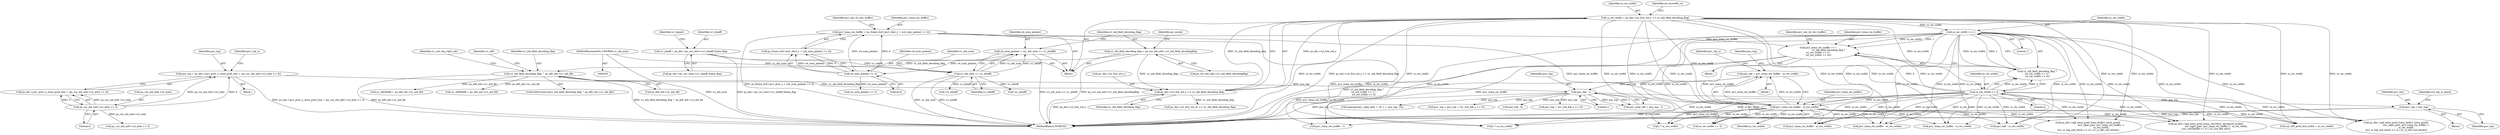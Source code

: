 digraph "0_Android_a583270e1c96d307469c83dc42bd3c5f1b9ef63f@pointer" {
"1001053" [label="(Call,pu1_top = puc_top)"];
"1000677" [label="(Call,puc_top - 1)"];
"1000627" [label="(Call,puc_top = ps_dec->pu1_prev_y_intra_pred_line + (ps_cur_mb_info->u2_mbx << 4))"];
"1000633" [label="(Call,ps_cur_mb_info->u2_mbx << 4)"];
"1000653" [label="(Call,puc_top = pu1_luma_rec_buffer - ui_rec_width)"];
"1000655" [label="(Call,pu1_luma_rec_buffer - ui_rec_width)"];
"1000590" [label="(Call,pu1_luma_rec_buffer += (\n                            u1_mb_field_decoding_flag ?\n (ui_rec_width >> 1) :\n (ui_rec_width << 4)))"];
"1000594" [label="(Call,ui_rec_width >> 1)"];
"1000568" [label="(Call,ui_rec_width = ps_dec->u2_frm_wd_y << u1_mb_field_decoding_flag)"];
"1000570" [label="(Call,ps_dec->u2_frm_wd_y << u1_mb_field_decoding_flag)"];
"1000366" [label="(Call,u1_mb_field_decoding_flag = ps_cur_mb_info->u1_mb_field_decodingflag)"];
"1000452" [label="(Call,u1_mb_field_decoding_flag ^ ps_left_mb->u1_mb_fld)"];
"1000597" [label="(Call,ui_rec_width << 4)"];
"1000536" [label="(Call,pu1_luma_rec_buffer = ps_frame_buf->pu1_dest_y + (u4_num_pmbair << 4))"];
"1000542" [label="(Call,u4_num_pmbair << 4)"];
"1000361" [label="(Call,u4_num_pmbair = (u1_mb_num >> u1_mbaff))"];
"1000363" [label="(Call,u1_mb_num >> u1_mbaff)"];
"1000242" [label="(MethodParameterIn,UWORD8 u1_mb_num)"];
"1000349" [label="(Call,u1_mbaff = ps_dec->ps_cur_slice->u1_mbaff_frame_flag)"];
"1000637" [label="(Literal,4)"];
"1000592" [label="(Call,u1_mb_field_decoding_flag ?\n (ui_rec_width >> 1) :\n (ui_rec_width << 4))"];
"1000570" [label="(Call,ps_dec->u2_frm_wd_y << u1_mb_field_decoding_flag)"];
"1000351" [label="(Call,ps_dec->ps_cur_slice->u1_mbaff_frame_flag)"];
"1001473" [label="(Call,puc_top + (u1_sub_blk_x << 2))"];
"1001482" [label="(Call,pu1_luma_rec_buffer - ui_rec_width)"];
"1000542" [label="(Call,u4_num_pmbair << 4)"];
"1000656" [label="(Identifier,pu1_luma_rec_buffer)"];
"1000543" [label="(Identifier,u4_num_pmbair)"];
"1000679" [label="(Literal,1)"];
"1000357" [label="(Identifier,u1_topmb)"];
"1000569" [label="(Identifier,ui_rec_width)"];
"1000628" [label="(Identifier,puc_top)"];
"1000595" [label="(Identifier,ui_rec_width)"];
"1000536" [label="(Call,pu1_luma_rec_buffer = ps_frame_buf->pu1_dest_y + (u4_num_pmbair << 4))"];
"1002317" [label="(Call,pu1_luma_rec_buffer - ui_rec_width)"];
"1000568" [label="(Call,ui_rec_width = ps_dec->u2_frm_wd_y << u1_mb_field_decoding_flag)"];
"1000363" [label="(Call,u1_mb_num >> u1_mbaff)"];
"1002337" [label="(Call,ui2_left_pred_buf_width = ui_rec_width)"];
"1000350" [label="(Identifier,u1_mbaff)"];
"1001698" [label="(Call,ps_dec->apf_intra_pred_luma_4x4[i1_intra_pred](\n                            au1_ngbr_pels, pu1_luma_rec_buffer, 1,\n                            ui_rec_width,\n ((u1_is_top_sub_block << 2) | u1_is_left_sub_block)))"];
"1000571" [label="(Call,ps_dec->u2_frm_wd_y)"];
"1000368" [label="(Call,ps_cur_mb_info->u1_mb_field_decodingflag)"];
"1000589" [label="(Block,)"];
"1000451" [label="(ControlStructure,if(u1_mb_field_decoding_flag ^ ps_left_mb->u1_mb_fld))"];
"1000633" [label="(Call,ps_cur_mb_info->u2_mbx << 4)"];
"1000361" [label="(Call,u4_num_pmbair = (u1_mb_num >> u1_mbaff))"];
"1000657" [label="(Identifier,ui_rec_width)"];
"1000599" [label="(Literal,4)"];
"1000367" [label="(Identifier,u1_mb_field_decoding_flag)"];
"1001631" [label="(Call,i * ui_rec_width)"];
"1000366" [label="(Call,u1_mb_field_decoding_flag = ps_cur_mb_info->u1_mb_field_decodingflag)"];
"1000655" [label="(Call,pu1_luma_rec_buffer - ui_rec_width)"];
"1000590" [label="(Call,pu1_luma_rec_buffer += (\n                            u1_mb_field_decoding_flag ?\n (ui_rec_width >> 1) :\n (ui_rec_width << 4)))"];
"1000854" [label="(Call,i * ui_rec_width)"];
"1000629" [label="(Call,ps_dec->pu1_prev_y_intra_pred_line + (ps_cur_mb_info->u2_mbx << 4))"];
"1000597" [label="(Call,ui_rec_width << 4)"];
"1001055" [label="(Identifier,puc_top)"];
"1000601" [label="(Identifier,pu1_mb_cb_rei1_buffer)"];
"1000659" [label="(Identifier,pu1_top_u)"];
"1000502" [label="(Identifier,u1_use_top_right_mb)"];
"1000677" [label="(Call,puc_top - 1)"];
"1000675" [label="(Call,pu1_ytop_left = puc_top - 1)"];
"1003254" [label="(MethodReturn,WORD32)"];
"1000872" [label="(Call,memcpy(au1_ngbr_pels + 16 + 1, puc_top, 16))"];
"1000372" [label="(Identifier,ps_curmb)"];
"1000678" [label="(Identifier,puc_top)"];
"1001017" [label="(Block,)"];
"1000552" [label="(Call,u4_num_pmbair << 3)"];
"1000577" [label="(Call,ps_dec->u2_frm_wd_uv << u1_mb_field_decoding_flag)"];
"1002363" [label="(Call,pu1_left - ui_rec_width)"];
"1000362" [label="(Identifier,u4_num_pmbair)"];
"1002488" [label="(Call,ps_dec->apf_intra_pred_luma_8x8[i1_intra_pred](\n                                    au1_ngbr_pels, pu1_luma_rec_buffer, 1,\n                                    ui_rec_width,\n ((u1_is_top_sub_block << 2) | u1_is_left_sub_block)))"];
"1001054" [label="(Identifier,pu1_top)"];
"1000544" [label="(Literal,4)"];
"1000454" [label="(Call,ps_left_mb->u1_mb_fld)"];
"1001123" [label="(Call,!u1_mbaff)"];
"1000546" [label="(Identifier,pu1_mb_cb_rei1_buffer)"];
"1000243" [label="(Block,)"];
"1001161" [label="(Call,u1_leftMbfld = ps_left_mb->u1_mb_fld)"];
"1000634" [label="(Call,ps_cur_mb_info->u2_mbx)"];
"1000890" [label="(Call,ps_dec->apf_intra_pred_luma_16x16[u1_intrapred_mode](\n                            au1_ngbr_pels, pu1_luma_rec_buffer, 1, ui_rec_width,\n ((uc_useTopMB << 2) | u2_use_left_mb)))"];
"1000639" [label="(Identifier,pu1_top_u)"];
"1000665" [label="(Call,pu1_luma_rec_buffer - 1)"];
"1000653" [label="(Call,puc_top = pu1_luma_rec_buffer - ui_rec_width)"];
"1000645" [label="(Call,ps_cur_mb_info->u2_mbx << 3)"];
"1000349" [label="(Call,u1_mbaff = ps_dec->ps_cur_slice->u1_mbaff_frame_flag)"];
"1000574" [label="(Identifier,u1_mb_field_decoding_flag)"];
"1000598" [label="(Identifier,ui_rec_width)"];
"1002347" [label="(Call,ui_rec_width << 3)"];
"1000459" [label="(Identifier,u1_left)"];
"1000365" [label="(Identifier,u1_mbaff)"];
"1001471" [label="(Call,pu1_top = puc_top + (u1_sub_blk_x << 2))"];
"1001927" [label="(Call,puc_top - 8)"];
"1000364" [label="(Identifier,u1_mb_num)"];
"1000453" [label="(Identifier,u1_mb_field_decoding_flag)"];
"1000538" [label="(Call,ps_frame_buf->pu1_dest_y + (u4_num_pmbair << 4))"];
"1001936" [label="(Call,!u1_mbaff)"];
"1000627" [label="(Call,puc_top = ps_dec->pu1_prev_y_intra_pred_line + (ps_cur_mb_info->u2_mbx << 4))"];
"1000654" [label="(Identifier,puc_top)"];
"1000537" [label="(Identifier,pu1_luma_rec_buffer)"];
"1000594" [label="(Call,ui_rec_width >> 1)"];
"1000242" [label="(MethodParameterIn,UWORD8 u1_mb_num)"];
"1000591" [label="(Identifier,pu1_luma_rec_buffer)"];
"1001053" [label="(Call,pu1_top = puc_top)"];
"1000596" [label="(Literal,1)"];
"1001975" [label="(Call,u1_leftMbfld = ps_left_mb->u1_mb_fld)"];
"1001057" [label="(Identifier,ui2_top_rt_mask)"];
"1001467" [label="(Call,pu1_luma_rec_buffer - ui_rec_width)"];
"1000576" [label="(Identifier,u4_recwidth_cr)"];
"1000626" [label="(Block,)"];
"1000452" [label="(Call,u1_mb_field_decoding_flag ^ ps_left_mb->u1_mb_fld)"];
"1000652" [label="(Block,)"];
"1001053" -> "1001017"  [label="AST: "];
"1001053" -> "1001055"  [label="CFG: "];
"1001054" -> "1001053"  [label="AST: "];
"1001055" -> "1001053"  [label="AST: "];
"1001057" -> "1001053"  [label="CFG: "];
"1001053" -> "1003254"  [label="DDG: puc_top"];
"1001053" -> "1003254"  [label="DDG: pu1_top"];
"1000677" -> "1001053"  [label="DDG: puc_top"];
"1000677" -> "1000675"  [label="AST: "];
"1000677" -> "1000679"  [label="CFG: "];
"1000678" -> "1000677"  [label="AST: "];
"1000679" -> "1000677"  [label="AST: "];
"1000675" -> "1000677"  [label="CFG: "];
"1000677" -> "1003254"  [label="DDG: puc_top"];
"1000677" -> "1000675"  [label="DDG: puc_top"];
"1000677" -> "1000675"  [label="DDG: 1"];
"1000627" -> "1000677"  [label="DDG: puc_top"];
"1000653" -> "1000677"  [label="DDG: puc_top"];
"1000677" -> "1000872"  [label="DDG: puc_top"];
"1000677" -> "1001471"  [label="DDG: puc_top"];
"1000677" -> "1001473"  [label="DDG: puc_top"];
"1000677" -> "1001927"  [label="DDG: puc_top"];
"1000627" -> "1000626"  [label="AST: "];
"1000627" -> "1000629"  [label="CFG: "];
"1000628" -> "1000627"  [label="AST: "];
"1000629" -> "1000627"  [label="AST: "];
"1000639" -> "1000627"  [label="CFG: "];
"1000627" -> "1003254"  [label="DDG: ps_dec->pu1_prev_y_intra_pred_line + (ps_cur_mb_info->u2_mbx << 4)"];
"1000633" -> "1000627"  [label="DDG: ps_cur_mb_info->u2_mbx"];
"1000633" -> "1000627"  [label="DDG: 4"];
"1000633" -> "1000629"  [label="AST: "];
"1000633" -> "1000637"  [label="CFG: "];
"1000634" -> "1000633"  [label="AST: "];
"1000637" -> "1000633"  [label="AST: "];
"1000629" -> "1000633"  [label="CFG: "];
"1000633" -> "1000629"  [label="DDG: ps_cur_mb_info->u2_mbx"];
"1000633" -> "1000629"  [label="DDG: 4"];
"1000633" -> "1000645"  [label="DDG: ps_cur_mb_info->u2_mbx"];
"1000653" -> "1000652"  [label="AST: "];
"1000653" -> "1000655"  [label="CFG: "];
"1000654" -> "1000653"  [label="AST: "];
"1000655" -> "1000653"  [label="AST: "];
"1000659" -> "1000653"  [label="CFG: "];
"1000653" -> "1003254"  [label="DDG: pu1_luma_rec_buffer - ui_rec_width"];
"1000655" -> "1000653"  [label="DDG: pu1_luma_rec_buffer"];
"1000655" -> "1000653"  [label="DDG: ui_rec_width"];
"1000655" -> "1000657"  [label="CFG: "];
"1000656" -> "1000655"  [label="AST: "];
"1000657" -> "1000655"  [label="AST: "];
"1000655" -> "1003254"  [label="DDG: ui_rec_width"];
"1000590" -> "1000655"  [label="DDG: pu1_luma_rec_buffer"];
"1000536" -> "1000655"  [label="DDG: pu1_luma_rec_buffer"];
"1000568" -> "1000655"  [label="DDG: ui_rec_width"];
"1000597" -> "1000655"  [label="DDG: ui_rec_width"];
"1000594" -> "1000655"  [label="DDG: ui_rec_width"];
"1000655" -> "1000665"  [label="DDG: pu1_luma_rec_buffer"];
"1000655" -> "1000854"  [label="DDG: ui_rec_width"];
"1000655" -> "1000890"  [label="DDG: ui_rec_width"];
"1000655" -> "1001467"  [label="DDG: ui_rec_width"];
"1000655" -> "1001482"  [label="DDG: ui_rec_width"];
"1000655" -> "1001631"  [label="DDG: ui_rec_width"];
"1000655" -> "1001698"  [label="DDG: ui_rec_width"];
"1000655" -> "1002317"  [label="DDG: ui_rec_width"];
"1000655" -> "1002337"  [label="DDG: ui_rec_width"];
"1000655" -> "1002347"  [label="DDG: ui_rec_width"];
"1000655" -> "1002363"  [label="DDG: ui_rec_width"];
"1000655" -> "1002488"  [label="DDG: ui_rec_width"];
"1000590" -> "1000589"  [label="AST: "];
"1000590" -> "1000592"  [label="CFG: "];
"1000591" -> "1000590"  [label="AST: "];
"1000592" -> "1000590"  [label="AST: "];
"1000601" -> "1000590"  [label="CFG: "];
"1000590" -> "1003254"  [label="DDG: u1_mb_field_decoding_flag ?\n (ui_rec_width >> 1) :\n (ui_rec_width << 4)"];
"1000594" -> "1000590"  [label="DDG: ui_rec_width"];
"1000594" -> "1000590"  [label="DDG: 1"];
"1000597" -> "1000590"  [label="DDG: ui_rec_width"];
"1000597" -> "1000590"  [label="DDG: 4"];
"1000536" -> "1000590"  [label="DDG: pu1_luma_rec_buffer"];
"1000590" -> "1000665"  [label="DDG: pu1_luma_rec_buffer"];
"1000594" -> "1000592"  [label="AST: "];
"1000594" -> "1000596"  [label="CFG: "];
"1000595" -> "1000594"  [label="AST: "];
"1000596" -> "1000594"  [label="AST: "];
"1000592" -> "1000594"  [label="CFG: "];
"1000594" -> "1003254"  [label="DDG: ui_rec_width"];
"1000594" -> "1000592"  [label="DDG: ui_rec_width"];
"1000594" -> "1000592"  [label="DDG: 1"];
"1000568" -> "1000594"  [label="DDG: ui_rec_width"];
"1000594" -> "1000854"  [label="DDG: ui_rec_width"];
"1000594" -> "1000890"  [label="DDG: ui_rec_width"];
"1000594" -> "1001467"  [label="DDG: ui_rec_width"];
"1000594" -> "1001482"  [label="DDG: ui_rec_width"];
"1000594" -> "1001631"  [label="DDG: ui_rec_width"];
"1000594" -> "1001698"  [label="DDG: ui_rec_width"];
"1000594" -> "1002317"  [label="DDG: ui_rec_width"];
"1000594" -> "1002337"  [label="DDG: ui_rec_width"];
"1000594" -> "1002347"  [label="DDG: ui_rec_width"];
"1000594" -> "1002363"  [label="DDG: ui_rec_width"];
"1000594" -> "1002488"  [label="DDG: ui_rec_width"];
"1000568" -> "1000243"  [label="AST: "];
"1000568" -> "1000570"  [label="CFG: "];
"1000569" -> "1000568"  [label="AST: "];
"1000570" -> "1000568"  [label="AST: "];
"1000576" -> "1000568"  [label="CFG: "];
"1000568" -> "1003254"  [label="DDG: ui_rec_width"];
"1000568" -> "1003254"  [label="DDG: ps_dec->u2_frm_wd_y << u1_mb_field_decoding_flag"];
"1000570" -> "1000568"  [label="DDG: ps_dec->u2_frm_wd_y"];
"1000570" -> "1000568"  [label="DDG: u1_mb_field_decoding_flag"];
"1000568" -> "1000597"  [label="DDG: ui_rec_width"];
"1000568" -> "1000854"  [label="DDG: ui_rec_width"];
"1000568" -> "1000890"  [label="DDG: ui_rec_width"];
"1000568" -> "1001467"  [label="DDG: ui_rec_width"];
"1000568" -> "1001482"  [label="DDG: ui_rec_width"];
"1000568" -> "1001631"  [label="DDG: ui_rec_width"];
"1000568" -> "1001698"  [label="DDG: ui_rec_width"];
"1000568" -> "1002317"  [label="DDG: ui_rec_width"];
"1000568" -> "1002337"  [label="DDG: ui_rec_width"];
"1000568" -> "1002347"  [label="DDG: ui_rec_width"];
"1000568" -> "1002363"  [label="DDG: ui_rec_width"];
"1000568" -> "1002488"  [label="DDG: ui_rec_width"];
"1000570" -> "1000574"  [label="CFG: "];
"1000571" -> "1000570"  [label="AST: "];
"1000574" -> "1000570"  [label="AST: "];
"1000570" -> "1003254"  [label="DDG: ps_dec->u2_frm_wd_y"];
"1000366" -> "1000570"  [label="DDG: u1_mb_field_decoding_flag"];
"1000452" -> "1000570"  [label="DDG: u1_mb_field_decoding_flag"];
"1000570" -> "1000577"  [label="DDG: u1_mb_field_decoding_flag"];
"1000366" -> "1000243"  [label="AST: "];
"1000366" -> "1000368"  [label="CFG: "];
"1000367" -> "1000366"  [label="AST: "];
"1000368" -> "1000366"  [label="AST: "];
"1000372" -> "1000366"  [label="CFG: "];
"1000366" -> "1003254"  [label="DDG: ps_cur_mb_info->u1_mb_field_decodingflag"];
"1000366" -> "1000452"  [label="DDG: u1_mb_field_decoding_flag"];
"1000452" -> "1000451"  [label="AST: "];
"1000452" -> "1000454"  [label="CFG: "];
"1000453" -> "1000452"  [label="AST: "];
"1000454" -> "1000452"  [label="AST: "];
"1000459" -> "1000452"  [label="CFG: "];
"1000502" -> "1000452"  [label="CFG: "];
"1000452" -> "1003254"  [label="DDG: u1_mb_field_decoding_flag ^ ps_left_mb->u1_mb_fld"];
"1000452" -> "1003254"  [label="DDG: ps_left_mb->u1_mb_fld"];
"1000452" -> "1001161"  [label="DDG: ps_left_mb->u1_mb_fld"];
"1000452" -> "1001975"  [label="DDG: ps_left_mb->u1_mb_fld"];
"1000597" -> "1000592"  [label="AST: "];
"1000597" -> "1000599"  [label="CFG: "];
"1000598" -> "1000597"  [label="AST: "];
"1000599" -> "1000597"  [label="AST: "];
"1000592" -> "1000597"  [label="CFG: "];
"1000597" -> "1003254"  [label="DDG: ui_rec_width"];
"1000597" -> "1000592"  [label="DDG: ui_rec_width"];
"1000597" -> "1000592"  [label="DDG: 4"];
"1000597" -> "1000854"  [label="DDG: ui_rec_width"];
"1000597" -> "1000890"  [label="DDG: ui_rec_width"];
"1000597" -> "1001467"  [label="DDG: ui_rec_width"];
"1000597" -> "1001482"  [label="DDG: ui_rec_width"];
"1000597" -> "1001631"  [label="DDG: ui_rec_width"];
"1000597" -> "1001698"  [label="DDG: ui_rec_width"];
"1000597" -> "1002317"  [label="DDG: ui_rec_width"];
"1000597" -> "1002337"  [label="DDG: ui_rec_width"];
"1000597" -> "1002347"  [label="DDG: ui_rec_width"];
"1000597" -> "1002363"  [label="DDG: ui_rec_width"];
"1000597" -> "1002488"  [label="DDG: ui_rec_width"];
"1000536" -> "1000243"  [label="AST: "];
"1000536" -> "1000538"  [label="CFG: "];
"1000537" -> "1000536"  [label="AST: "];
"1000538" -> "1000536"  [label="AST: "];
"1000546" -> "1000536"  [label="CFG: "];
"1000536" -> "1003254"  [label="DDG: ps_frame_buf->pu1_dest_y + (u4_num_pmbair << 4)"];
"1000542" -> "1000536"  [label="DDG: u4_num_pmbair"];
"1000542" -> "1000536"  [label="DDG: 4"];
"1000536" -> "1000665"  [label="DDG: pu1_luma_rec_buffer"];
"1000542" -> "1000538"  [label="AST: "];
"1000542" -> "1000544"  [label="CFG: "];
"1000543" -> "1000542"  [label="AST: "];
"1000544" -> "1000542"  [label="AST: "];
"1000538" -> "1000542"  [label="CFG: "];
"1000542" -> "1000538"  [label="DDG: u4_num_pmbair"];
"1000542" -> "1000538"  [label="DDG: 4"];
"1000361" -> "1000542"  [label="DDG: u4_num_pmbair"];
"1000542" -> "1000552"  [label="DDG: u4_num_pmbair"];
"1000361" -> "1000243"  [label="AST: "];
"1000361" -> "1000363"  [label="CFG: "];
"1000362" -> "1000361"  [label="AST: "];
"1000363" -> "1000361"  [label="AST: "];
"1000367" -> "1000361"  [label="CFG: "];
"1000361" -> "1003254"  [label="DDG: u1_mb_num >> u1_mbaff"];
"1000363" -> "1000361"  [label="DDG: u1_mb_num"];
"1000363" -> "1000361"  [label="DDG: u1_mbaff"];
"1000363" -> "1000365"  [label="CFG: "];
"1000364" -> "1000363"  [label="AST: "];
"1000365" -> "1000363"  [label="AST: "];
"1000363" -> "1003254"  [label="DDG: u1_mbaff"];
"1000363" -> "1003254"  [label="DDG: u1_mb_num"];
"1000242" -> "1000363"  [label="DDG: u1_mb_num"];
"1000349" -> "1000363"  [label="DDG: u1_mbaff"];
"1000363" -> "1001123"  [label="DDG: u1_mbaff"];
"1000363" -> "1001936"  [label="DDG: u1_mbaff"];
"1000242" -> "1000239"  [label="AST: "];
"1000242" -> "1003254"  [label="DDG: u1_mb_num"];
"1000349" -> "1000243"  [label="AST: "];
"1000349" -> "1000351"  [label="CFG: "];
"1000350" -> "1000349"  [label="AST: "];
"1000351" -> "1000349"  [label="AST: "];
"1000357" -> "1000349"  [label="CFG: "];
"1000349" -> "1003254"  [label="DDG: ps_dec->ps_cur_slice->u1_mbaff_frame_flag"];
}
